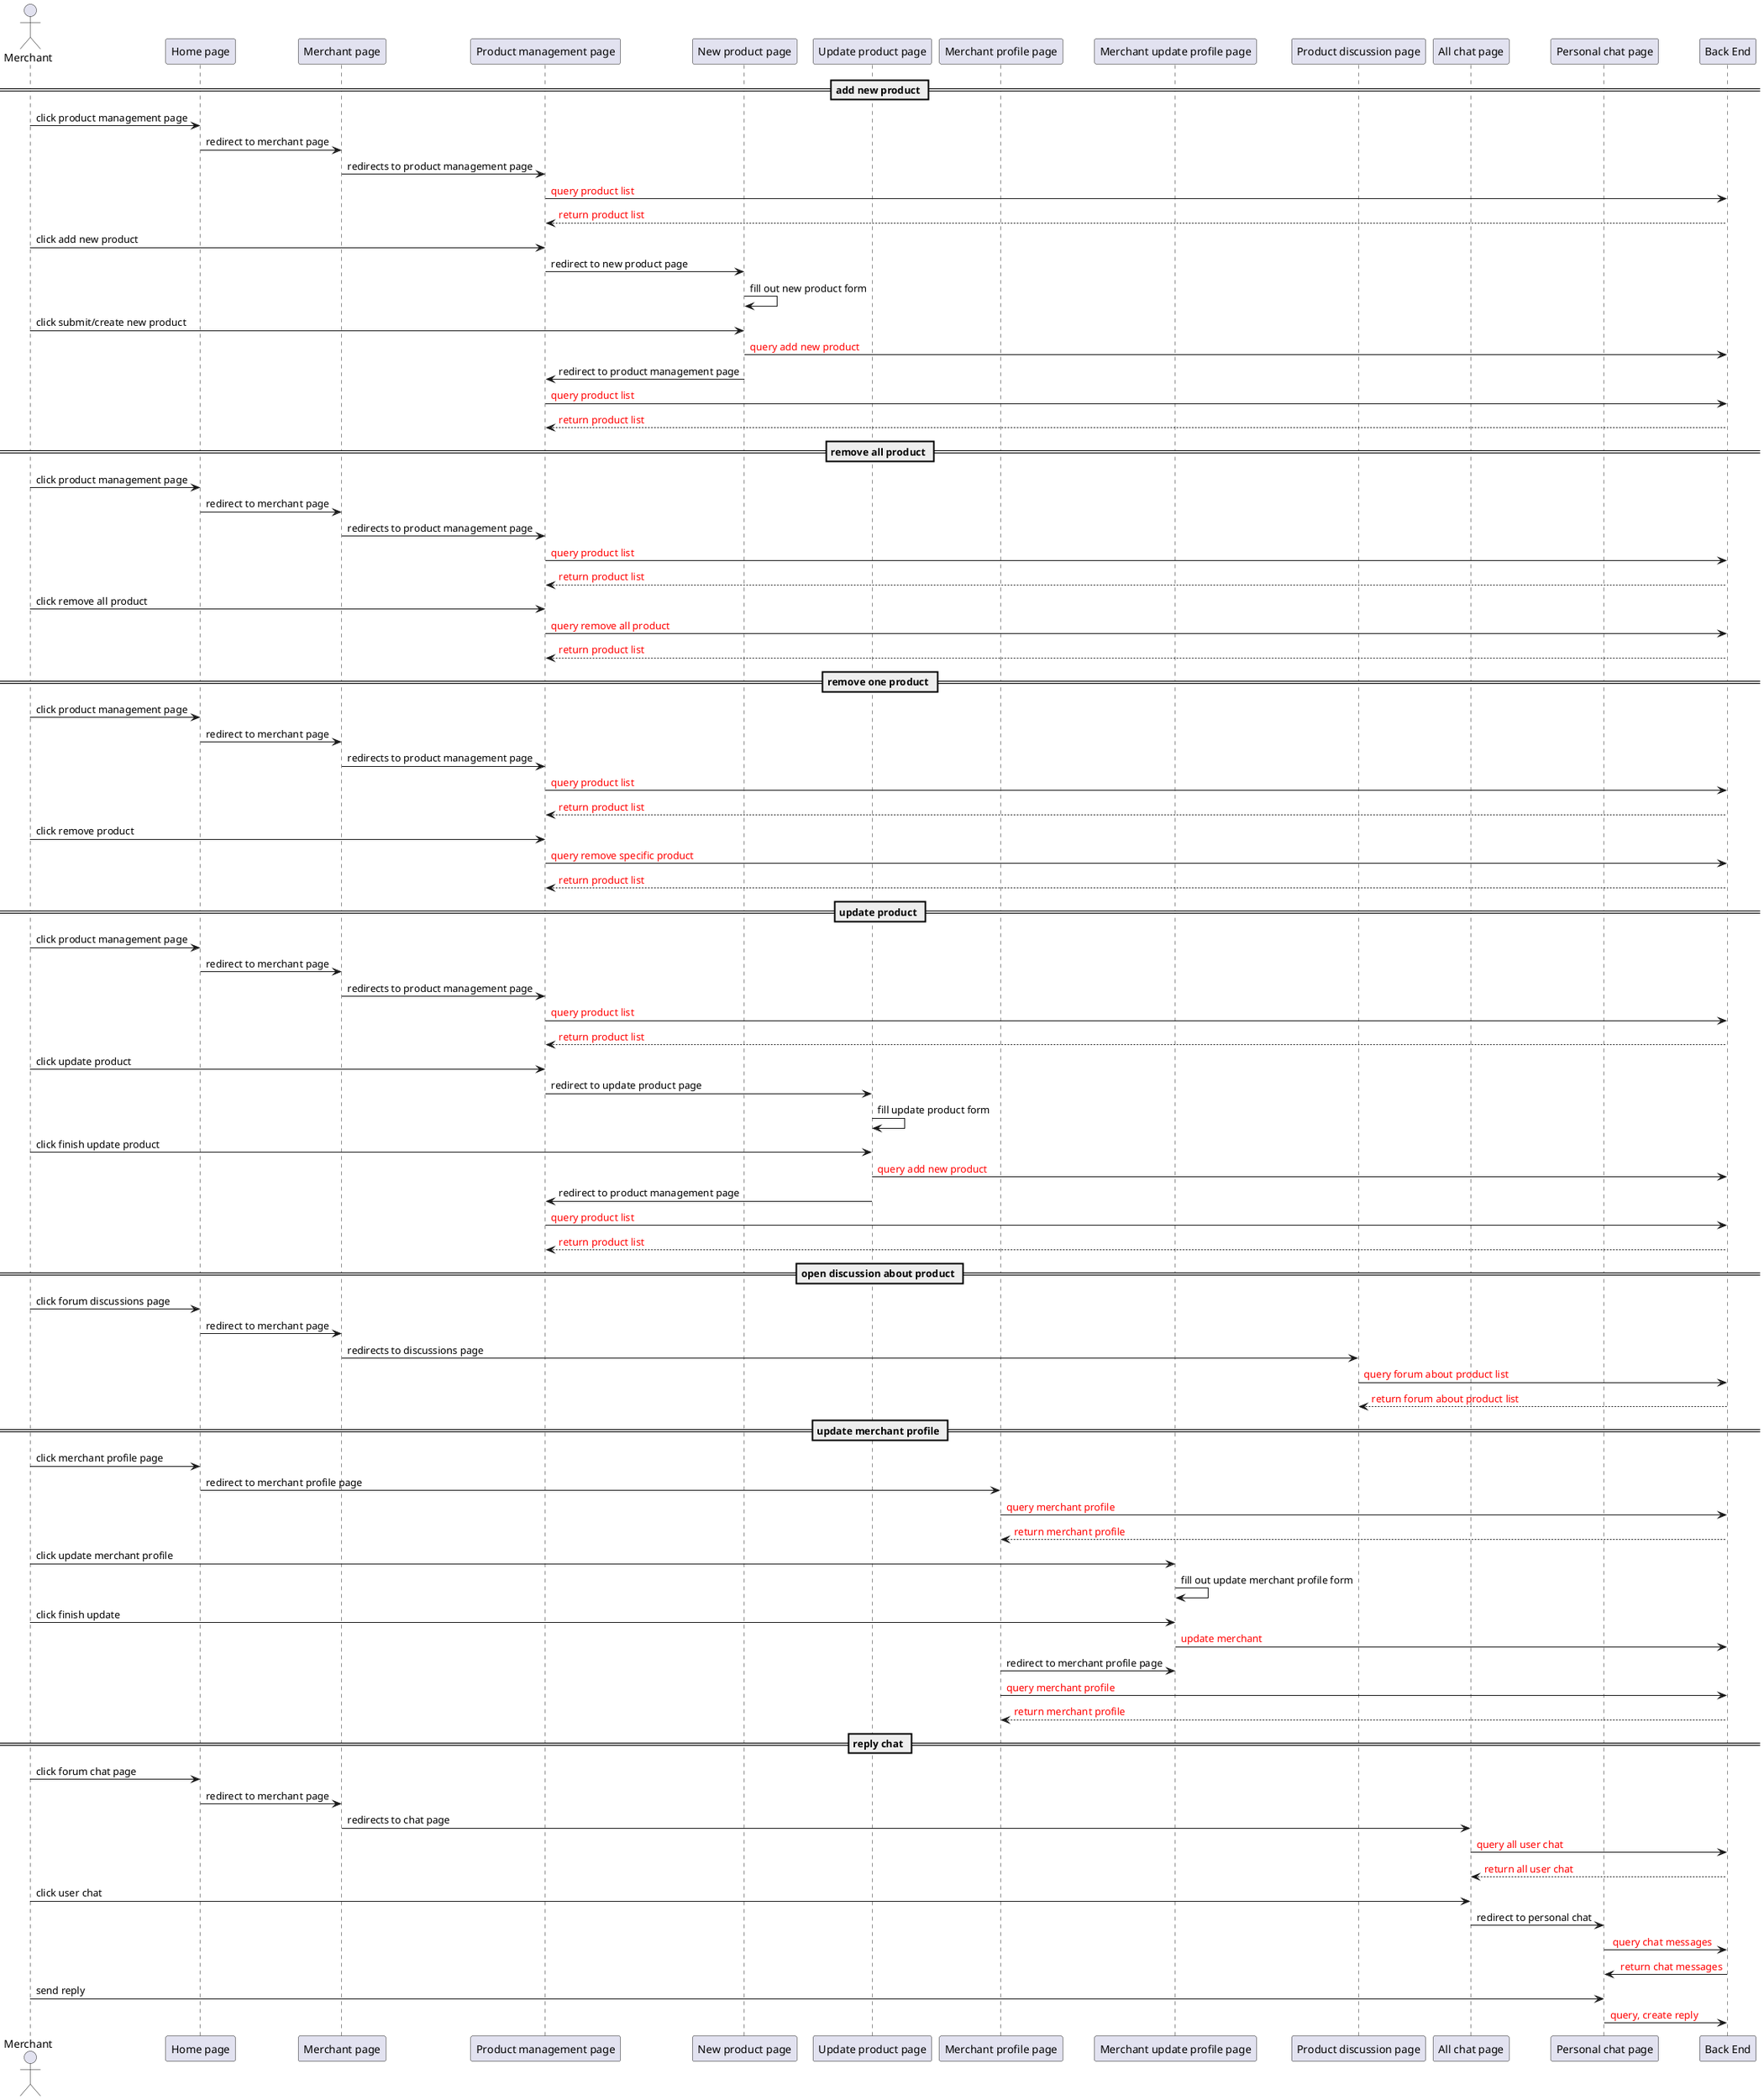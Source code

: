 @startuml sequence diagram merchant perspective

Actor Merchant as m

' Box "Front End" #LightBlue
Participant "Home page" as hp

' store management
Participant "Merchant page" as mp
Participant “Product management page” as pmp
Participant “New product page” as npp
Participant “Update product page” as upp

'  account management
Participant “Merchant profile page” as mpp
Participant “Merchant update profile page” as mupp

' discussion page
Participant "Product discussion page" as pdp

' chat page
Participant “All chat page” as acp
Participant “Personal chat page” as pcp

' end box

' backend
Participant "Back End" as be


== add new product ==
m -> hp : click product management page
hp -> mp : redirect to merchant page
mp -> pmp: redirects to product management page
pmp -> be : <color:red>query product list
pmp <-- be : <color:red>return product list
m -> pmp : click add new product
pmp -> npp : redirect to new product page
npp -> npp : fill out new product form
m -> npp : click submit/create new product
npp -> be : <color:red>query add new product
pmp <- npp : redirect to product management page
pmp -> be : <color:red>query product list
pmp <-- be : <color:red>return product list

== remove all product ==
m -> hp : click product management page
hp -> mp : redirect to merchant page
mp -> pmp: redirects to product management page
pmp -> be : <color:red>query product list
pmp <-- be : <color:red>return product list
m -> pmp : click remove all product
pmp -> be : <color:red>query remove all product 
pmp <-- be : <color:red>return product list

== remove one product ==
m -> hp : click product management page
hp -> mp : redirect to merchant page
mp -> pmp: redirects to product management page
pmp -> be : <color:red>query product list
pmp <-- be : <color:red>return product list
m -> pmp : click remove product
pmp -> be : <color:red>query remove specific product 
pmp <-- be : <color:red>return product list

== update product ==
m -> hp : click product management page
hp -> mp : redirect to merchant page
mp -> pmp: redirects to product management page
pmp -> be : <color:red>query product list
pmp <-- be : <color:red>return product list
m -> pmp : click update product
pmp -> upp : redirect to update product page
upp -> upp : fill update product form
m -> upp : click finish update product
upp -> be : <color:red>query add new product
pmp <- upp : redirect to product management page
pmp -> be : <color:red>query product list
pmp <-- be : <color:red>return product list

== open discussion about product ==
m -> hp : click forum discussions page
hp -> mp : redirect to merchant page
mp -> pdp: redirects to discussions page
pdp -> be : <color:red>query forum about product list
pdp <-- be : <color:red>return forum about product list

== update merchant profile ==
m -> hp : click merchant profile page
hp -> mpp: redirect to merchant profile page
mpp -> be : <color:red>query merchant profile
mpp <-- be : <color:red>return merchant profile
m -> mupp: click update merchant profile
mupp -> mupp: fill out update merchant profile form
m -> mupp: click finish update
mupp -> be : <color:red>update merchant
mupp <- mpp: redirect to merchant profile page
mpp -> be : <color:red>query merchant profile
mpp <-- be : <color:red>return merchant profile

== reply chat ==
m -> hp : click forum chat page
hp -> mp : redirect to merchant page
mp -> acp: redirects to chat page
acp -> be : <color:red>query all user chat
acp <-- be : <color:red>return all user chat
m -> acp : click user chat
acp -> pcp : redirect to personal chat
pcp -> be: <color:red> query chat messages
pcp <– be: <color:red> return chat messages
m -> pcp : send reply
pcp -> be: <color:red>query, create reply

@enduml

